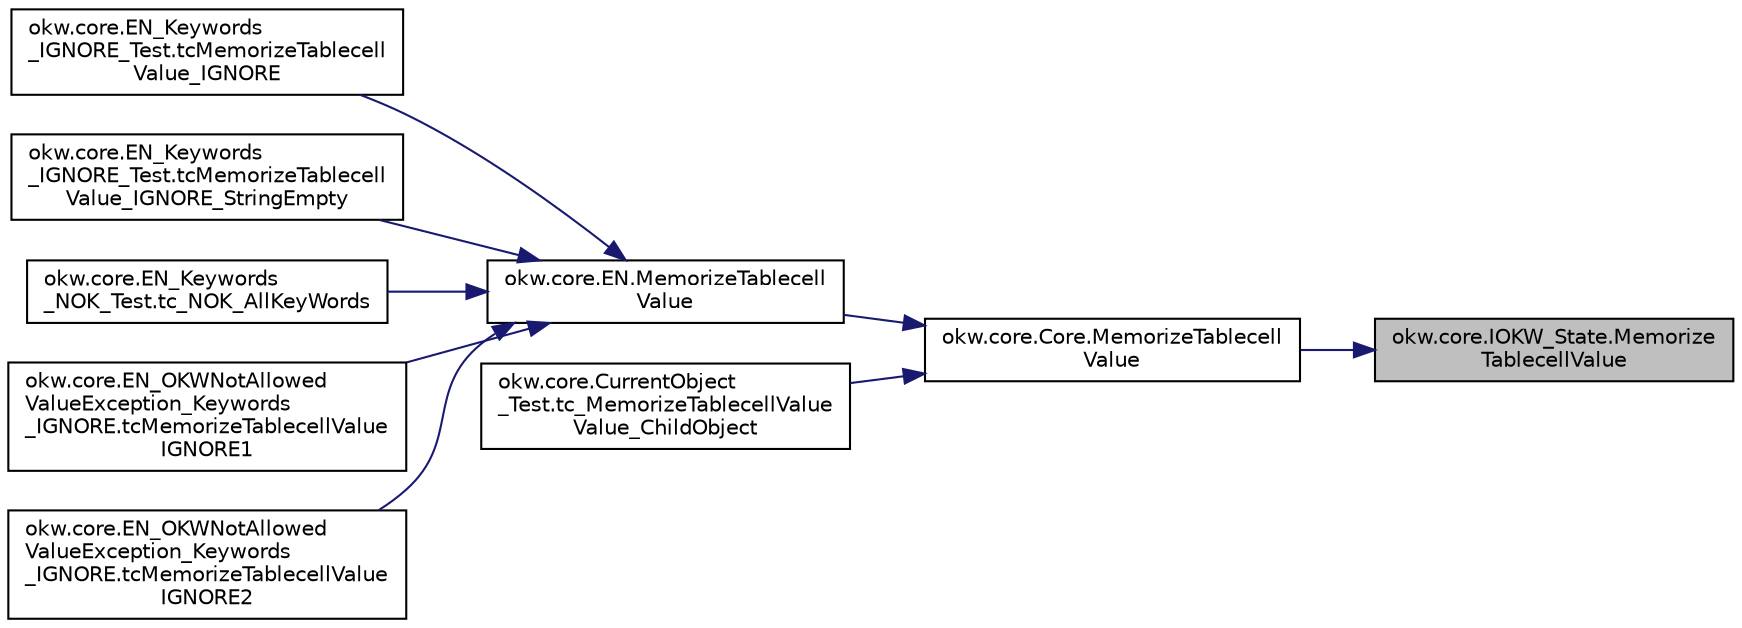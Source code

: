 digraph "okw.core.IOKW_State.MemorizeTablecellValue"
{
 // INTERACTIVE_SVG=YES
 // LATEX_PDF_SIZE
  edge [fontname="Helvetica",fontsize="10",labelfontname="Helvetica",labelfontsize="10"];
  node [fontname="Helvetica",fontsize="10",shape=record];
  rankdir="RL";
  Node1140 [label="okw.core.IOKW_State.Memorize\lTablecellValue",height=0.2,width=0.4,color="black", fillcolor="grey75", style="filled", fontcolor="black",tooltip="Merkt sich den Wert der gegebenen Zelle in der Tabelle."];
  Node1140 -> Node1141 [dir="back",color="midnightblue",fontsize="10",style="solid",fontname="Helvetica"];
  Node1141 [label="okw.core.Core.MemorizeTablecell\lValue",height=0.2,width=0.4,color="black", fillcolor="white", style="filled",URL="$classokw_1_1core_1_1_core.html#a67a1a2afd49b3f0e696f86e78a599c4b",tooltip="Merkt sich den Wert der gegebenen Zelle in der Tabelle."];
  Node1141 -> Node1142 [dir="back",color="midnightblue",fontsize="10",style="solid",fontname="Helvetica"];
  Node1142 [label="okw.core.EN.MemorizeTablecell\lValue",height=0.2,width=0.4,color="black", fillcolor="white", style="filled",URL="$classokw_1_1core_1_1_e_n.html#a69ca65f068665ec7e458d9701bb826ff",tooltip="Merkt sich den Wert der gegebenen Zelle in der Tabelle."];
  Node1142 -> Node1143 [dir="back",color="midnightblue",fontsize="10",style="solid",fontname="Helvetica"];
  Node1143 [label="okw.core.EN_Keywords\l_IGNORE_Test.tcMemorizeTablecell\lValue_IGNORE",height=0.2,width=0.4,color="black", fillcolor="white", style="filled",URL="$classokw_1_1core_1_1_e_n___keywords___i_g_n_o_r_e___test.html#a072376c59adb62205031d901decc3299",tooltip=" "];
  Node1142 -> Node1144 [dir="back",color="midnightblue",fontsize="10",style="solid",fontname="Helvetica"];
  Node1144 [label="okw.core.EN_Keywords\l_IGNORE_Test.tcMemorizeTablecell\lValue_IGNORE_StringEmpty",height=0.2,width=0.4,color="black", fillcolor="white", style="filled",URL="$classokw_1_1core_1_1_e_n___keywords___i_g_n_o_r_e___test.html#ae088fe5c05fb9a943c63b99272ea39cc",tooltip=" "];
  Node1142 -> Node1145 [dir="back",color="midnightblue",fontsize="10",style="solid",fontname="Helvetica"];
  Node1145 [label="okw.core.EN_Keywords\l_NOK_Test.tc_NOK_AllKeyWords",height=0.2,width=0.4,color="black", fillcolor="white", style="filled",URL="$classokw_1_1core_1_1_e_n___keywords___n_o_k___test.html#a81a960a2341dfb0e27da7871291c84dc",tooltip="Prüft methoden aufruf für einen einfachen Click."];
  Node1142 -> Node1146 [dir="back",color="midnightblue",fontsize="10",style="solid",fontname="Helvetica"];
  Node1146 [label="okw.core.EN_OKWNotAllowed\lValueException_Keywords\l_IGNORE.tcMemorizeTablecellValue\lIGNORE1",height=0.2,width=0.4,color="black", fillcolor="white", style="filled",URL="$classokw_1_1core_1_1_e_n___o_k_w_not_allowed_value_exception___keywords___i_g_n_o_r_e.html#a8c28a77c8241c9b46584fccb2fc480b1",tooltip="Prüft ob \"${IGNORE} \" die Ausnahme okw.exceptions.OKWNotAllowedValueException auslöst."];
  Node1142 -> Node1147 [dir="back",color="midnightblue",fontsize="10",style="solid",fontname="Helvetica"];
  Node1147 [label="okw.core.EN_OKWNotAllowed\lValueException_Keywords\l_IGNORE.tcMemorizeTablecellValue\lIGNORE2",height=0.2,width=0.4,color="black", fillcolor="white", style="filled",URL="$classokw_1_1core_1_1_e_n___o_k_w_not_allowed_value_exception___keywords___i_g_n_o_r_e.html#a5661983ff87090109557ad06f0ad2301",tooltip="Prüft ob \"\"${IGNORE}${TCN}\" die Ausnahme okw.exceptions.OKWNotAllowedValueException auslöst."];
  Node1141 -> Node1148 [dir="back",color="midnightblue",fontsize="10",style="solid",fontname="Helvetica"];
  Node1148 [label="okw.core.CurrentObject\l_Test.tc_MemorizeTablecellValue\lValue_ChildObject",height=0.2,width=0.4,color="black", fillcolor="white", style="filled",URL="$classokw_1_1core_1_1_current_object___test.html#aefef14ea88c3a0d237d4d94d6e60967e",tooltip="Testziel: Prüft den Aufruf der Methode MemorizeSelectedValue( FN, MemKey ) im ChildObject."];
}
